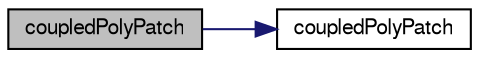 digraph "coupledPolyPatch"
{
  bgcolor="transparent";
  edge [fontname="FreeSans",fontsize="10",labelfontname="FreeSans",labelfontsize="10"];
  node [fontname="FreeSans",fontsize="10",shape=record];
  rankdir="LR";
  Node15 [label="coupledPolyPatch",height=0.2,width=0.4,color="black", fillcolor="grey75", style="filled", fontcolor="black"];
  Node15 -> Node16 [color="midnightblue",fontsize="10",style="solid",fontname="FreeSans"];
  Node16 [label="coupledPolyPatch",height=0.2,width=0.4,color="black",URL="$a27426.html#ac65676aab1a7799cd4de5979e8434c88",tooltip="Construct from components. "];
}
